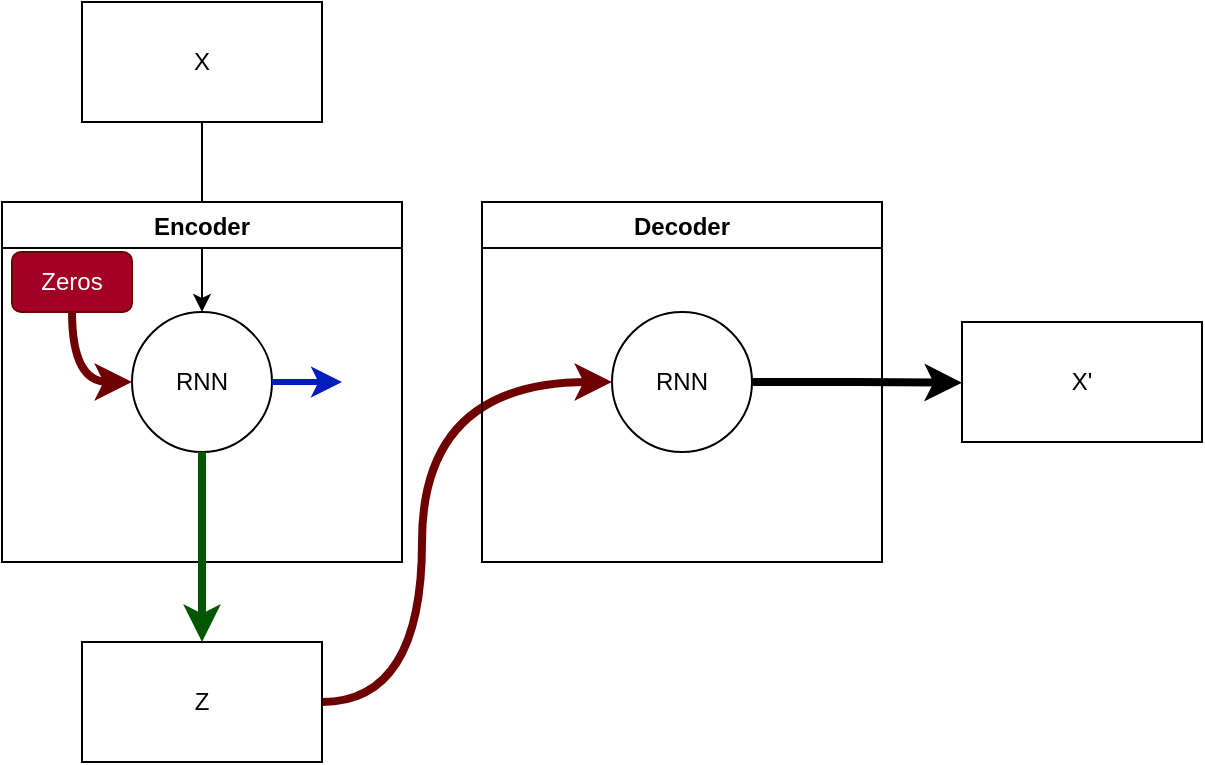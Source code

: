 <mxfile>
    <diagram id="5GhYOiNGHr12Wp7DRq2Y" name="Page-1">
        <mxGraphModel dx="491" dy="768" grid="1" gridSize="10" guides="1" tooltips="1" connect="1" arrows="1" fold="1" page="1" pageScale="1" pageWidth="1100" pageHeight="850" math="0" shadow="0">
            <root>
                <mxCell id="0"/>
                <mxCell id="1" parent="0"/>
                <mxCell id="9" style="edgeStyle=orthogonalEdgeStyle;curved=1;rounded=0;orthogonalLoop=1;jettySize=auto;html=1;exitX=0.5;exitY=1;exitDx=0;exitDy=0;entryX=0.5;entryY=0;entryDx=0;entryDy=0;" edge="1" parent="1" source="3" target="2">
                    <mxGeometry relative="1" as="geometry"/>
                </mxCell>
                <mxCell id="3" value="X" style="whiteSpace=wrap;html=1;" vertex="1" parent="1">
                    <mxGeometry x="60" y="30" width="120" height="60" as="geometry"/>
                </mxCell>
                <mxCell id="4" value="Encoder" style="swimlane;" vertex="1" parent="1">
                    <mxGeometry x="20" y="130" width="200" height="180" as="geometry"/>
                </mxCell>
                <mxCell id="2" value="RNN" style="ellipse;whiteSpace=wrap;html=1;" vertex="1" parent="4">
                    <mxGeometry x="65" y="55" width="70" height="70" as="geometry"/>
                </mxCell>
                <mxCell id="16" style="edgeStyle=orthogonalEdgeStyle;curved=1;rounded=0;orthogonalLoop=1;jettySize=auto;html=1;entryX=0;entryY=0.5;entryDx=0;entryDy=0;fillColor=#a20025;strokeColor=#6F0000;strokeWidth=4;" edge="1" parent="4" source="15" target="2">
                    <mxGeometry relative="1" as="geometry"/>
                </mxCell>
                <mxCell id="15" value="Zeros" style="rounded=1;whiteSpace=wrap;html=1;fillColor=#a20025;strokeColor=#6F0000;fontColor=#ffffff;" vertex="1" parent="4">
                    <mxGeometry x="5" y="25" width="60" height="30" as="geometry"/>
                </mxCell>
                <mxCell id="17" style="edgeStyle=orthogonalEdgeStyle;curved=1;rounded=0;orthogonalLoop=1;jettySize=auto;html=1;exitX=1;exitY=0.5;exitDx=0;exitDy=0;entryX=0;entryY=0.5;entryDx=0;entryDy=0;fillColor=#a20025;strokeColor=#6F0000;strokeWidth=4;" edge="1" parent="1" source="10" target="13">
                    <mxGeometry relative="1" as="geometry">
                        <Array as="points">
                            <mxPoint x="230" y="380"/>
                            <mxPoint x="230" y="220"/>
                        </Array>
                    </mxGeometry>
                </mxCell>
                <mxCell id="10" value="Z" style="rounded=0;whiteSpace=wrap;html=1;" vertex="1" parent="1">
                    <mxGeometry x="60" y="350" width="120" height="60" as="geometry"/>
                </mxCell>
                <mxCell id="11" style="edgeStyle=orthogonalEdgeStyle;curved=1;rounded=0;orthogonalLoop=1;jettySize=auto;html=1;exitX=0.5;exitY=1;exitDx=0;exitDy=0;entryX=0.5;entryY=0;entryDx=0;entryDy=0;fillColor=#008a00;strokeColor=#005700;strokeWidth=4;" edge="1" parent="1" source="2" target="10">
                    <mxGeometry relative="1" as="geometry"/>
                </mxCell>
                <mxCell id="12" value="Decoder" style="swimlane;" vertex="1" parent="1">
                    <mxGeometry x="260" y="130" width="200" height="180" as="geometry"/>
                </mxCell>
                <mxCell id="13" value="RNN" style="ellipse;whiteSpace=wrap;html=1;" vertex="1" parent="12">
                    <mxGeometry x="65" y="55" width="70" height="70" as="geometry"/>
                </mxCell>
                <mxCell id="14" style="edgeStyle=orthogonalEdgeStyle;curved=1;rounded=0;orthogonalLoop=1;jettySize=auto;html=1;exitX=1;exitY=0.5;exitDx=0;exitDy=0;fillColor=#0050ef;strokeColor=#001DBC;strokeWidth=3;" edge="1" parent="1" source="2">
                    <mxGeometry relative="1" as="geometry">
                        <mxPoint x="190.0" y="220.345" as="targetPoint"/>
                    </mxGeometry>
                </mxCell>
                <mxCell id="22" style="edgeStyle=orthogonalEdgeStyle;rounded=0;orthogonalLoop=1;jettySize=auto;html=1;exitX=1;exitY=0.5;exitDx=0;exitDy=0;strokeWidth=4;" edge="1" parent="1" source="13">
                    <mxGeometry relative="1" as="geometry">
                        <mxPoint x="500" y="220.345" as="targetPoint"/>
                    </mxGeometry>
                </mxCell>
                <mxCell id="23" value="X'" style="whiteSpace=wrap;html=1;" vertex="1" parent="1">
                    <mxGeometry x="500" y="190" width="120" height="60" as="geometry"/>
                </mxCell>
            </root>
        </mxGraphModel>
    </diagram>
</mxfile>